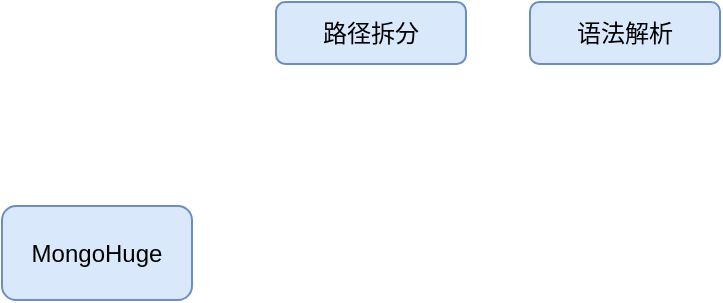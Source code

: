 <mxfile version="20.2.3" type="github">
  <diagram id="8otQLcGt8FNEt5Ys178s" name="第 1 页">
    <mxGraphModel dx="783" dy="414" grid="0" gridSize="10" guides="1" tooltips="1" connect="1" arrows="1" fold="1" page="1" pageScale="1" pageWidth="827" pageHeight="1169" math="0" shadow="0">
      <root>
        <mxCell id="0" />
        <mxCell id="1" parent="0" />
        <mxCell id="aqwmHBOElVPfrlmW572e-4" value="MongoHuge" style="text;html=1;align=center;verticalAlign=middle;whiteSpace=wrap;rounded=1;strokeColor=#6c8ebf;fillColor=#dae8fc;" parent="1" vertex="1">
          <mxGeometry x="70" y="160" width="95" height="47" as="geometry" />
        </mxCell>
        <mxCell id="usVySyoYdFnArKLF2NLm-3" value="语法解析" style="text;html=1;align=center;verticalAlign=middle;whiteSpace=wrap;rounded=1;strokeColor=#6c8ebf;fillColor=#dae8fc;" vertex="1" parent="1">
          <mxGeometry x="334" y="58" width="95" height="31" as="geometry" />
        </mxCell>
        <mxCell id="usVySyoYdFnArKLF2NLm-4" value="路径拆分" style="text;html=1;align=center;verticalAlign=middle;whiteSpace=wrap;rounded=1;strokeColor=#6c8ebf;fillColor=#dae8fc;" vertex="1" parent="1">
          <mxGeometry x="207" y="58" width="95" height="31" as="geometry" />
        </mxCell>
      </root>
    </mxGraphModel>
  </diagram>
</mxfile>
